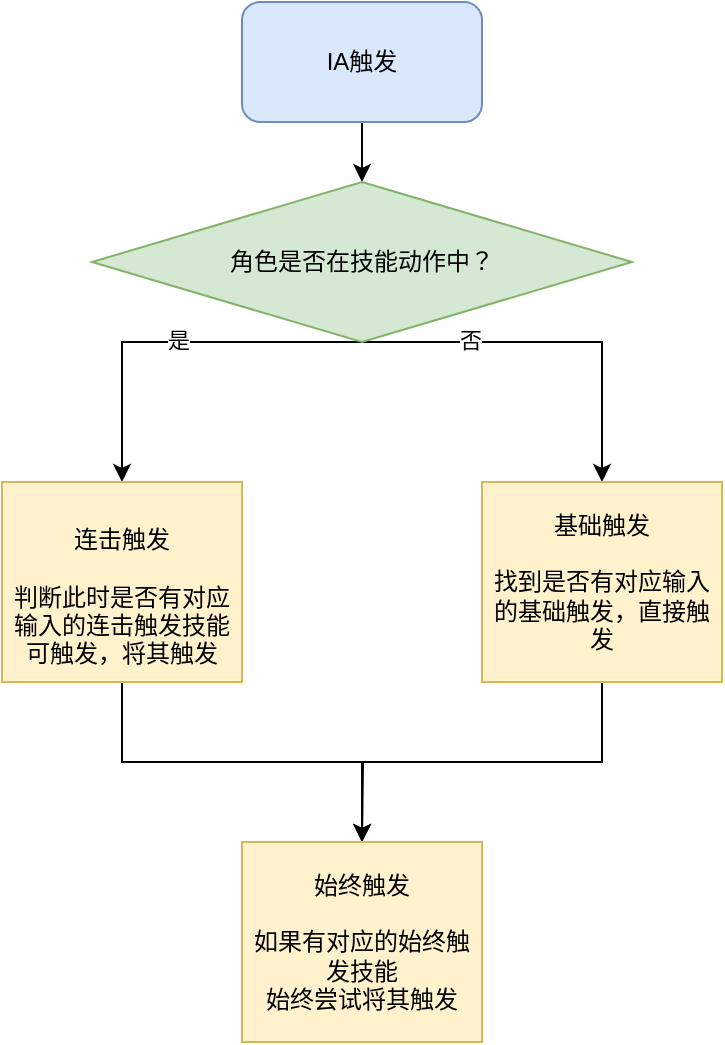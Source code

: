 <mxfile version="24.7.16">
  <diagram name="第 1 页" id="_3kLo8Ewsnefiv-UZd9Y">
    <mxGraphModel dx="657" dy="663" grid="1" gridSize="10" guides="1" tooltips="1" connect="1" arrows="1" fold="1" page="1" pageScale="1" pageWidth="827" pageHeight="1169" math="0" shadow="0">
      <root>
        <mxCell id="0" />
        <mxCell id="1" parent="0" />
        <mxCell id="xueZKRcYkd8QptZ4YBR6-4" style="edgeStyle=orthogonalEdgeStyle;rounded=0;orthogonalLoop=1;jettySize=auto;html=1;exitX=0.5;exitY=1;exitDx=0;exitDy=0;" edge="1" parent="1" source="xueZKRcYkd8QptZ4YBR6-1" target="xueZKRcYkd8QptZ4YBR6-2">
          <mxGeometry relative="1" as="geometry" />
        </mxCell>
        <mxCell id="xueZKRcYkd8QptZ4YBR6-1" value="IA触发" style="rounded=1;whiteSpace=wrap;html=1;fillColor=#dae8fc;strokeColor=#6c8ebf;" vertex="1" parent="1">
          <mxGeometry x="270" y="150" width="120" height="60" as="geometry" />
        </mxCell>
        <mxCell id="xueZKRcYkd8QptZ4YBR6-6" style="edgeStyle=orthogonalEdgeStyle;rounded=0;orthogonalLoop=1;jettySize=auto;html=1;exitX=0.5;exitY=1;exitDx=0;exitDy=0;entryX=0.5;entryY=0;entryDx=0;entryDy=0;fillColor=#fff2cc;strokeColor=#000000;" edge="1" parent="1" source="xueZKRcYkd8QptZ4YBR6-2" target="xueZKRcYkd8QptZ4YBR6-5">
          <mxGeometry relative="1" as="geometry">
            <Array as="points">
              <mxPoint x="210" y="320" />
            </Array>
          </mxGeometry>
        </mxCell>
        <mxCell id="xueZKRcYkd8QptZ4YBR6-7" value="是" style="edgeLabel;html=1;align=center;verticalAlign=middle;resizable=0;points=[];" vertex="1" connectable="0" parent="xueZKRcYkd8QptZ4YBR6-6">
          <mxGeometry x="-0.029" y="-1" relative="1" as="geometry">
            <mxPoint as="offset" />
          </mxGeometry>
        </mxCell>
        <mxCell id="xueZKRcYkd8QptZ4YBR6-9" style="edgeStyle=orthogonalEdgeStyle;rounded=0;orthogonalLoop=1;jettySize=auto;html=1;exitX=0.5;exitY=1;exitDx=0;exitDy=0;" edge="1" parent="1" source="xueZKRcYkd8QptZ4YBR6-2" target="xueZKRcYkd8QptZ4YBR6-8">
          <mxGeometry relative="1" as="geometry">
            <Array as="points">
              <mxPoint x="450" y="320" />
            </Array>
          </mxGeometry>
        </mxCell>
        <mxCell id="xueZKRcYkd8QptZ4YBR6-10" value="否" style="edgeLabel;html=1;align=center;verticalAlign=middle;resizable=0;points=[];" vertex="1" connectable="0" parent="xueZKRcYkd8QptZ4YBR6-9">
          <mxGeometry x="-0.43" y="1" relative="1" as="geometry">
            <mxPoint as="offset" />
          </mxGeometry>
        </mxCell>
        <mxCell id="xueZKRcYkd8QptZ4YBR6-2" value="角色是否在技能动作中？" style="rhombus;whiteSpace=wrap;html=1;fillColor=#d5e8d4;strokeColor=#82b366;" vertex="1" parent="1">
          <mxGeometry x="195" y="240" width="270" height="80" as="geometry" />
        </mxCell>
        <mxCell id="xueZKRcYkd8QptZ4YBR6-12" style="edgeStyle=orthogonalEdgeStyle;rounded=0;orthogonalLoop=1;jettySize=auto;html=1;exitX=0.5;exitY=1;exitDx=0;exitDy=0;" edge="1" parent="1" source="xueZKRcYkd8QptZ4YBR6-5" target="xueZKRcYkd8QptZ4YBR6-11">
          <mxGeometry relative="1" as="geometry" />
        </mxCell>
        <mxCell id="xueZKRcYkd8QptZ4YBR6-5" value="&lt;div&gt;&lt;br&gt;&lt;/div&gt;&lt;div&gt;连击触发&lt;/div&gt;&lt;div&gt;&lt;br&gt;&lt;/div&gt;判断此时是否有对应输入的连击触发技能可触发，将其触发" style="rounded=0;whiteSpace=wrap;html=1;fillColor=#fff2cc;strokeColor=#d6b656;" vertex="1" parent="1">
          <mxGeometry x="150" y="390" width="120" height="100" as="geometry" />
        </mxCell>
        <mxCell id="xueZKRcYkd8QptZ4YBR6-13" style="edgeStyle=orthogonalEdgeStyle;rounded=0;orthogonalLoop=1;jettySize=auto;html=1;exitX=0.5;exitY=1;exitDx=0;exitDy=0;" edge="1" parent="1" source="xueZKRcYkd8QptZ4YBR6-8">
          <mxGeometry relative="1" as="geometry">
            <mxPoint x="330" y="570" as="targetPoint" />
          </mxGeometry>
        </mxCell>
        <mxCell id="xueZKRcYkd8QptZ4YBR6-8" value="基础触发&lt;div&gt;&lt;br&gt;&lt;/div&gt;&lt;div&gt;找到是否有对应输入的基础触发，直接触发&lt;/div&gt;" style="rounded=0;whiteSpace=wrap;html=1;fillColor=#fff2cc;strokeColor=#d6b656;" vertex="1" parent="1">
          <mxGeometry x="390" y="390" width="120" height="100" as="geometry" />
        </mxCell>
        <mxCell id="xueZKRcYkd8QptZ4YBR6-11" value="始终触发&lt;div&gt;&lt;br&gt;&lt;/div&gt;&lt;div&gt;如果有对应的始终触发技能&lt;/div&gt;&lt;div&gt;始终尝试将其触发&lt;/div&gt;" style="rounded=0;whiteSpace=wrap;html=1;fillColor=#fff2cc;strokeColor=#d6b656;" vertex="1" parent="1">
          <mxGeometry x="270" y="570" width="120" height="100" as="geometry" />
        </mxCell>
      </root>
    </mxGraphModel>
  </diagram>
</mxfile>
